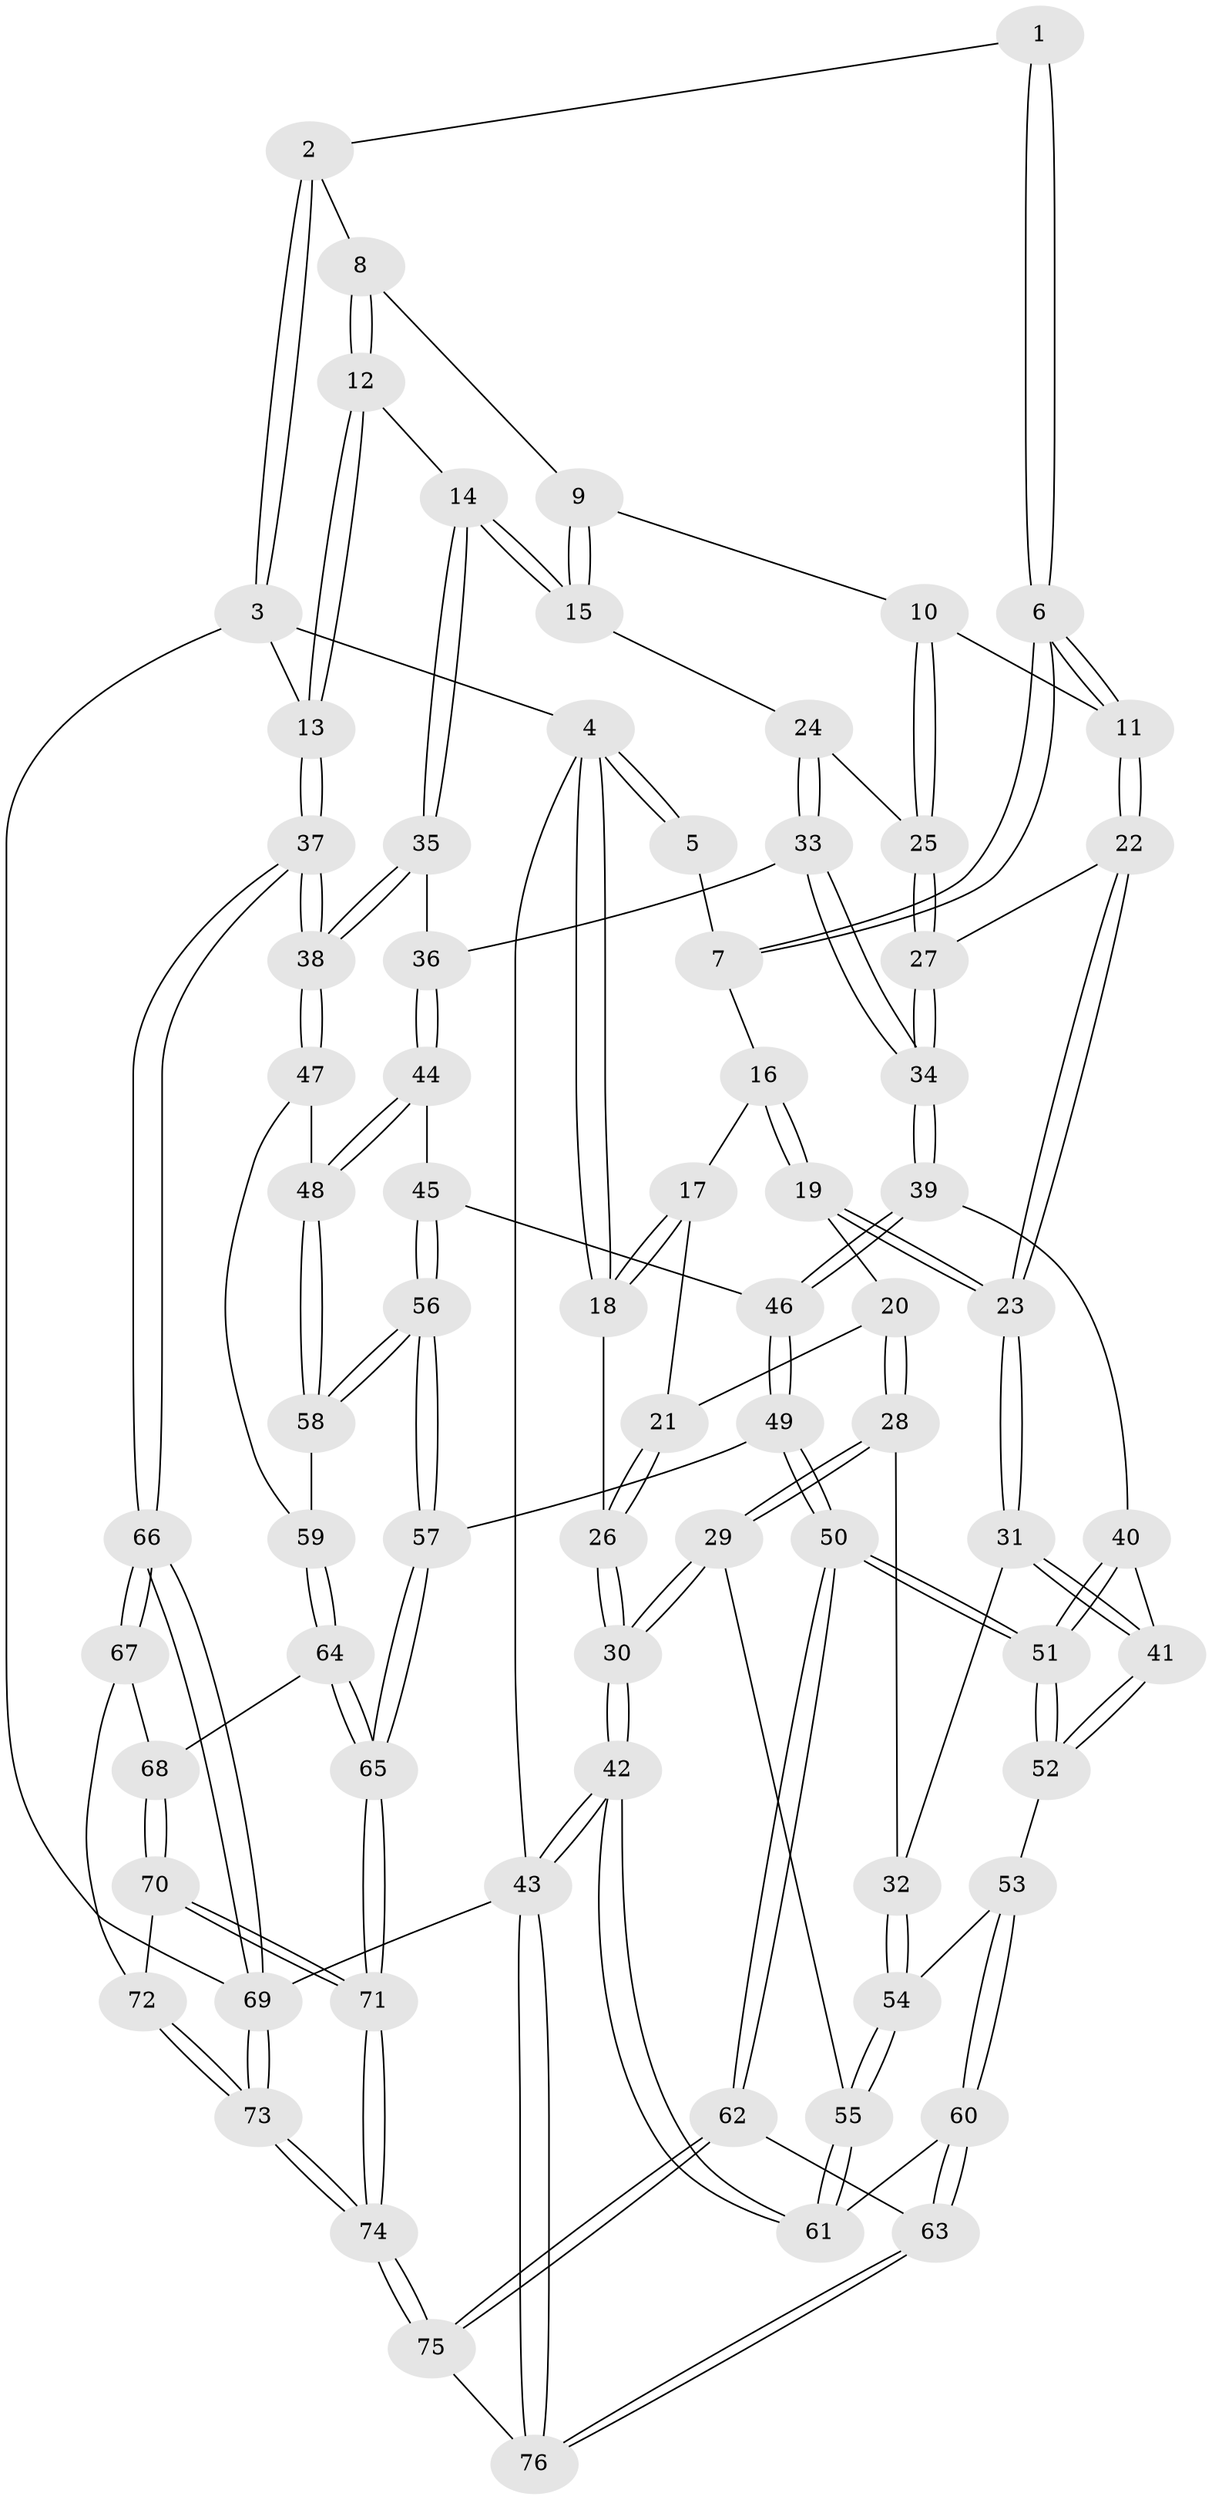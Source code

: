// coarse degree distribution, {3: 0.06818181818181818, 5: 0.3409090909090909, 6: 0.11363636363636363, 4: 0.4772727272727273}
// Generated by graph-tools (version 1.1) at 2025/24/03/03/25 07:24:35]
// undirected, 76 vertices, 187 edges
graph export_dot {
graph [start="1"]
  node [color=gray90,style=filled];
  1 [pos="+0.5242620211739062+0"];
  2 [pos="+0.5319810412650318+0"];
  3 [pos="+1+0"];
  4 [pos="+0+0"];
  5 [pos="+0.04936107242199112+0"];
  6 [pos="+0.29065187763017425+0.20479317996933166"];
  7 [pos="+0.20105825069962557+0.1734449752350204"];
  8 [pos="+0.5612515326510044+0.024027716393488864"];
  9 [pos="+0.500959194843024+0.1628023453043047"];
  10 [pos="+0.3998580822887219+0.2697689200568244"];
  11 [pos="+0.32200168079014047+0.25728268655065867"];
  12 [pos="+0.7016322398715986+0.22548019051796683"];
  13 [pos="+1+0.1918936677340088"];
  14 [pos="+0.6552748156487725+0.3270489643609387"];
  15 [pos="+0.5363283105490974+0.3157890759523201"];
  16 [pos="+0.14533201107660573+0.22784788446343765"];
  17 [pos="+0.13017001992520405+0.22641622368816314"];
  18 [pos="+0+0"];
  19 [pos="+0.13949260266185787+0.28821082775879403"];
  20 [pos="+0.05162123221177148+0.3304920933163051"];
  21 [pos="+0+0.2650034217447593"];
  22 [pos="+0.2613410597936501+0.4217808724267647"];
  23 [pos="+0.21316985926180124+0.4490901496485934"];
  24 [pos="+0.4752389062026959+0.3373300098733098"];
  25 [pos="+0.4566026385199474+0.33041204176345107"];
  26 [pos="+0+0.18342137123826188"];
  27 [pos="+0.35203694488766185+0.4412873113447319"];
  28 [pos="+0.064131417383975+0.5047953596022929"];
  29 [pos="+0+0.5532047321483784"];
  30 [pos="+0+0.5569421265708219"];
  31 [pos="+0.18378750511859052+0.4892145628344913"];
  32 [pos="+0.083636339748472+0.5048057572616025"];
  33 [pos="+0.4981600224237439+0.47983407147209145"];
  34 [pos="+0.44522022685698265+0.5110207995435828"];
  35 [pos="+0.6563618165974927+0.33342177950722746"];
  36 [pos="+0.6166043366132651+0.4855806796688825"];
  37 [pos="+1+0.5295069367025931"];
  38 [pos="+0.9809816293588116+0.5294091401406287"];
  39 [pos="+0.444660424733346+0.5134282238358097"];
  40 [pos="+0.3886405613644743+0.5573151202874935"];
  41 [pos="+0.24224329314565854+0.5852263745282663"];
  42 [pos="+0+0.9592513552780992"];
  43 [pos="+0+1"];
  44 [pos="+0.6633578724979642+0.5589473527092502"];
  45 [pos="+0.6578890231729831+0.5668030572130434"];
  46 [pos="+0.4766918233787003+0.6204317301543917"];
  47 [pos="+0.7756119235718986+0.5723067147158529"];
  48 [pos="+0.7447912045215099+0.5698257643620149"];
  49 [pos="+0.44734848115310644+0.7858501100745355"];
  50 [pos="+0.4095390316610491+0.7959502776862012"];
  51 [pos="+0.3645844821000128+0.7212757909591816"];
  52 [pos="+0.24347356826611377+0.5906650218836548"];
  53 [pos="+0.19163986779186035+0.6832655234805249"];
  54 [pos="+0.12868678402147335+0.6826004752576919"];
  55 [pos="+0.08192293305934258+0.7213947128335563"];
  56 [pos="+0.5929670506365922+0.7415840189937005"];
  57 [pos="+0.540224215235654+0.7991968957238332"];
  58 [pos="+0.6906667376157641+0.7342775909965392"];
  59 [pos="+0.7415956028974419+0.7380164943539118"];
  60 [pos="+0.2101426517528902+0.8445082733497503"];
  61 [pos="+0.09363762108852966+0.7767081078968997"];
  62 [pos="+0.38458655878904613+0.8208570114367105"];
  63 [pos="+0.2523494416576503+0.8963326646084895"];
  64 [pos="+0.7716748506241827+0.7740830231168989"];
  65 [pos="+0.6718251572059728+0.9465588535863043"];
  66 [pos="+1+0.5688740903961544"];
  67 [pos="+0.9623997143840367+0.6638381435743181"];
  68 [pos="+0.7761062957044694+0.7735585496253636"];
  69 [pos="+1+1"];
  70 [pos="+0.8469486080650029+0.8397901584554103"];
  71 [pos="+0.7527657757110257+1"];
  72 [pos="+0.8858381930805882+0.810275204947936"];
  73 [pos="+1+1"];
  74 [pos="+0.7810879910536597+1"];
  75 [pos="+0.565569423167633+1"];
  76 [pos="+0.10416666544831005+1"];
  1 -- 2;
  1 -- 6;
  1 -- 6;
  2 -- 3;
  2 -- 3;
  2 -- 8;
  3 -- 4;
  3 -- 13;
  3 -- 69;
  4 -- 5;
  4 -- 5;
  4 -- 18;
  4 -- 18;
  4 -- 43;
  5 -- 7;
  6 -- 7;
  6 -- 7;
  6 -- 11;
  6 -- 11;
  7 -- 16;
  8 -- 9;
  8 -- 12;
  8 -- 12;
  9 -- 10;
  9 -- 15;
  9 -- 15;
  10 -- 11;
  10 -- 25;
  10 -- 25;
  11 -- 22;
  11 -- 22;
  12 -- 13;
  12 -- 13;
  12 -- 14;
  13 -- 37;
  13 -- 37;
  14 -- 15;
  14 -- 15;
  14 -- 35;
  14 -- 35;
  15 -- 24;
  16 -- 17;
  16 -- 19;
  16 -- 19;
  17 -- 18;
  17 -- 18;
  17 -- 21;
  18 -- 26;
  19 -- 20;
  19 -- 23;
  19 -- 23;
  20 -- 21;
  20 -- 28;
  20 -- 28;
  21 -- 26;
  21 -- 26;
  22 -- 23;
  22 -- 23;
  22 -- 27;
  23 -- 31;
  23 -- 31;
  24 -- 25;
  24 -- 33;
  24 -- 33;
  25 -- 27;
  25 -- 27;
  26 -- 30;
  26 -- 30;
  27 -- 34;
  27 -- 34;
  28 -- 29;
  28 -- 29;
  28 -- 32;
  29 -- 30;
  29 -- 30;
  29 -- 55;
  30 -- 42;
  30 -- 42;
  31 -- 32;
  31 -- 41;
  31 -- 41;
  32 -- 54;
  32 -- 54;
  33 -- 34;
  33 -- 34;
  33 -- 36;
  34 -- 39;
  34 -- 39;
  35 -- 36;
  35 -- 38;
  35 -- 38;
  36 -- 44;
  36 -- 44;
  37 -- 38;
  37 -- 38;
  37 -- 66;
  37 -- 66;
  38 -- 47;
  38 -- 47;
  39 -- 40;
  39 -- 46;
  39 -- 46;
  40 -- 41;
  40 -- 51;
  40 -- 51;
  41 -- 52;
  41 -- 52;
  42 -- 43;
  42 -- 43;
  42 -- 61;
  42 -- 61;
  43 -- 76;
  43 -- 76;
  43 -- 69;
  44 -- 45;
  44 -- 48;
  44 -- 48;
  45 -- 46;
  45 -- 56;
  45 -- 56;
  46 -- 49;
  46 -- 49;
  47 -- 48;
  47 -- 59;
  48 -- 58;
  48 -- 58;
  49 -- 50;
  49 -- 50;
  49 -- 57;
  50 -- 51;
  50 -- 51;
  50 -- 62;
  50 -- 62;
  51 -- 52;
  51 -- 52;
  52 -- 53;
  53 -- 54;
  53 -- 60;
  53 -- 60;
  54 -- 55;
  54 -- 55;
  55 -- 61;
  55 -- 61;
  56 -- 57;
  56 -- 57;
  56 -- 58;
  56 -- 58;
  57 -- 65;
  57 -- 65;
  58 -- 59;
  59 -- 64;
  59 -- 64;
  60 -- 61;
  60 -- 63;
  60 -- 63;
  62 -- 63;
  62 -- 75;
  62 -- 75;
  63 -- 76;
  63 -- 76;
  64 -- 65;
  64 -- 65;
  64 -- 68;
  65 -- 71;
  65 -- 71;
  66 -- 67;
  66 -- 67;
  66 -- 69;
  66 -- 69;
  67 -- 68;
  67 -- 72;
  68 -- 70;
  68 -- 70;
  69 -- 73;
  69 -- 73;
  70 -- 71;
  70 -- 71;
  70 -- 72;
  71 -- 74;
  71 -- 74;
  72 -- 73;
  72 -- 73;
  73 -- 74;
  73 -- 74;
  74 -- 75;
  74 -- 75;
  75 -- 76;
}
